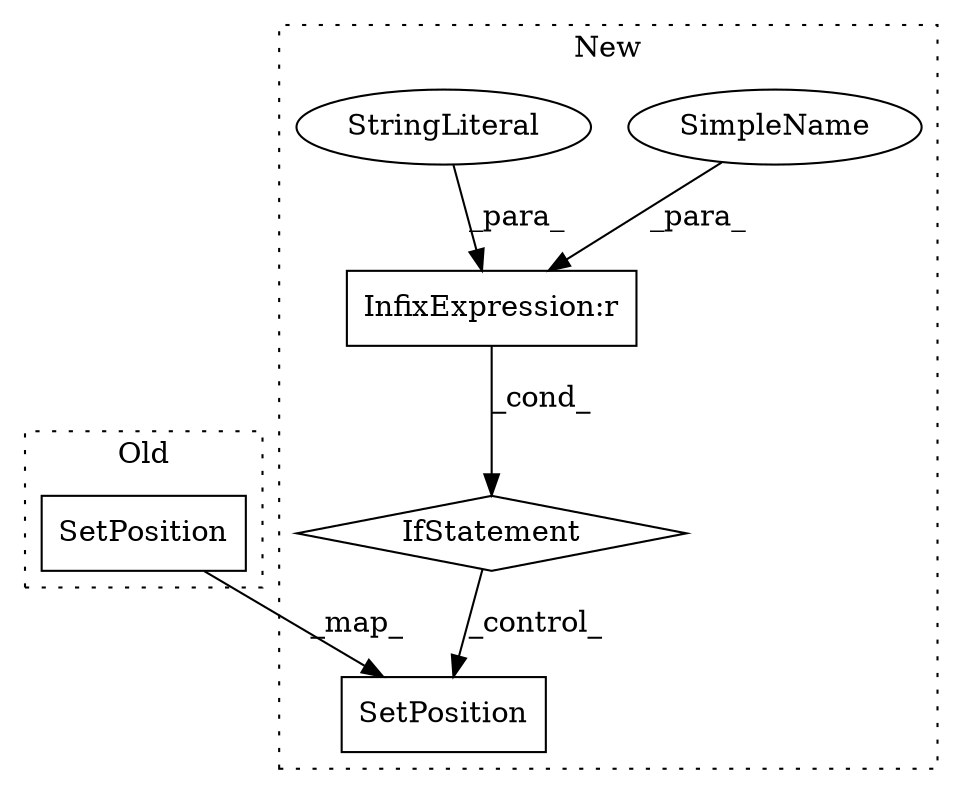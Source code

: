 digraph G {
subgraph cluster0 {
1 [label="SetPosition" a="32" s="531,572" l="12,1" shape="box"];
label = "Old";
style="dotted";
}
subgraph cluster1 {
2 [label="SetPosition" a="32" s="649,690" l="12,1" shape="box"];
3 [label="InfixExpression:r" a="27" s="626" l="4" shape="box"];
4 [label="SimpleName" a="42" s="619" l="7" shape="ellipse"];
5 [label="IfStatement" a="25" s="615,634" l="4,10" shape="diamond"];
6 [label="StringLiteral" a="45" s="630" l="4" shape="ellipse"];
label = "New";
style="dotted";
}
1 -> 2 [label="_map_"];
3 -> 5 [label="_cond_"];
4 -> 3 [label="_para_"];
5 -> 2 [label="_control_"];
6 -> 3 [label="_para_"];
}
